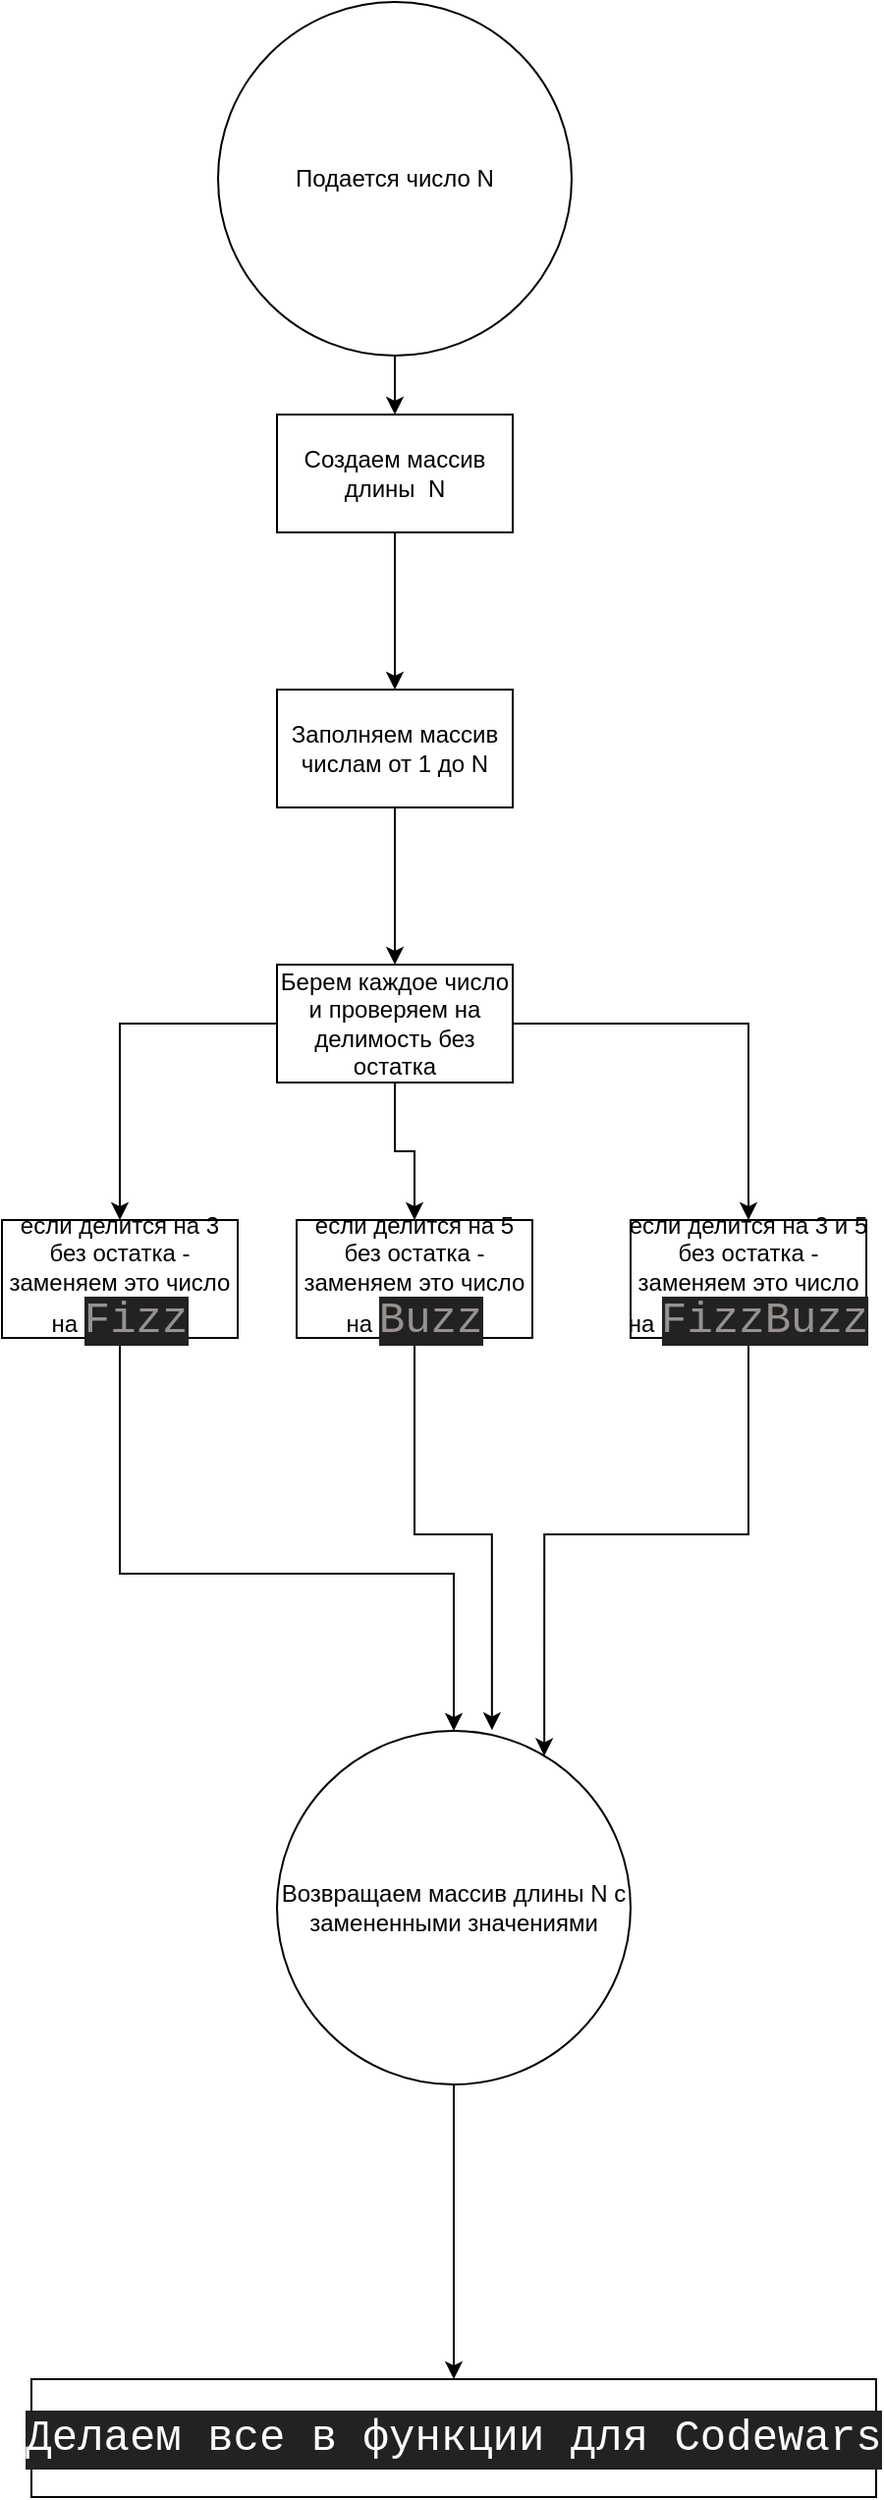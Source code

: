 <mxfile version="13.10.0" type="embed">
    <diagram id="s-4EpxlCK66eqsQFJSC4" name="Страница 1">
        <mxGraphModel dx="957" dy="676" grid="1" gridSize="10" guides="1" tooltips="1" connect="1" arrows="1" fold="1" page="1" pageScale="1" pageWidth="200000" pageHeight="200000" math="0" shadow="0">
            <root>
                <mxCell id="0"/>
                <mxCell id="1" parent="0"/>
                <mxCell id="6" value="" style="edgeStyle=orthogonalEdgeStyle;rounded=0;orthogonalLoop=1;jettySize=auto;html=1;" parent="1" source="2" target="5" edge="1">
                    <mxGeometry relative="1" as="geometry"/>
                </mxCell>
                <mxCell id="2" value="Подается число N" style="ellipse;whiteSpace=wrap;html=1;aspect=fixed;" parent="1" vertex="1">
                    <mxGeometry x="710" y="190" width="180" height="180" as="geometry"/>
                </mxCell>
                <mxCell id="23" value="" style="edgeStyle=orthogonalEdgeStyle;rounded=0;orthogonalLoop=1;jettySize=auto;html=1;" edge="1" parent="1" source="4" target="22">
                    <mxGeometry relative="1" as="geometry"/>
                </mxCell>
                <mxCell id="4" value="Возвращаем массив длины N с замененными значениями" style="ellipse;whiteSpace=wrap;html=1;aspect=fixed;" parent="1" vertex="1">
                    <mxGeometry x="740" y="1070" width="180" height="180" as="geometry"/>
                </mxCell>
                <mxCell id="8" value="" style="edgeStyle=orthogonalEdgeStyle;rounded=0;orthogonalLoop=1;jettySize=auto;html=1;" parent="1" source="5" target="7" edge="1">
                    <mxGeometry relative="1" as="geometry"/>
                </mxCell>
                <mxCell id="5" value="Создаем массив длины&amp;nbsp; N" style="whiteSpace=wrap;html=1;" parent="1" vertex="1">
                    <mxGeometry x="740" y="400" width="120" height="60" as="geometry"/>
                </mxCell>
                <mxCell id="10" value="" style="edgeStyle=orthogonalEdgeStyle;rounded=0;orthogonalLoop=1;jettySize=auto;html=1;" parent="1" source="7" target="9" edge="1">
                    <mxGeometry relative="1" as="geometry"/>
                </mxCell>
                <mxCell id="7" value="Заполняем массив числам от 1 до N" style="whiteSpace=wrap;html=1;" parent="1" vertex="1">
                    <mxGeometry x="740" y="540" width="120" height="60" as="geometry"/>
                </mxCell>
                <mxCell id="12" value="" style="edgeStyle=orthogonalEdgeStyle;rounded=0;orthogonalLoop=1;jettySize=auto;html=1;" edge="1" parent="1" source="9" target="11">
                    <mxGeometry relative="1" as="geometry"/>
                </mxCell>
                <mxCell id="14" style="edgeStyle=orthogonalEdgeStyle;rounded=0;orthogonalLoop=1;jettySize=auto;html=1;" edge="1" parent="1" source="9" target="13">
                    <mxGeometry relative="1" as="geometry"/>
                </mxCell>
                <mxCell id="17" style="edgeStyle=orthogonalEdgeStyle;rounded=0;orthogonalLoop=1;jettySize=auto;html=1;" edge="1" parent="1" source="9" target="15">
                    <mxGeometry relative="1" as="geometry"/>
                </mxCell>
                <mxCell id="9" value="Берем каждое число и проверяем на делимость без остатка" style="whiteSpace=wrap;html=1;" parent="1" vertex="1">
                    <mxGeometry x="740" y="680" width="120" height="60" as="geometry"/>
                </mxCell>
                <mxCell id="19" style="edgeStyle=orthogonalEdgeStyle;rounded=0;orthogonalLoop=1;jettySize=auto;html=1;" edge="1" parent="1" source="11" target="4">
                    <mxGeometry relative="1" as="geometry">
                        <Array as="points">
                            <mxPoint x="660" y="990"/>
                            <mxPoint x="830" y="990"/>
                        </Array>
                    </mxGeometry>
                </mxCell>
                <mxCell id="11" value="если делится на 3 без остатка - заменяем это число на&amp;nbsp;&lt;span style=&quot;color: rgb(151 , 145 , 143) ; background-color: rgb(34 , 34 , 34) ; font-family: &amp;#34;consolas&amp;#34; , &amp;#34;courier new&amp;#34; , monospace ; font-size: 22px&quot;&gt;Fizz&lt;/span&gt;" style="whiteSpace=wrap;html=1;" vertex="1" parent="1">
                    <mxGeometry x="600" y="810" width="120" height="60" as="geometry"/>
                </mxCell>
                <mxCell id="20" style="edgeStyle=orthogonalEdgeStyle;rounded=0;orthogonalLoop=1;jettySize=auto;html=1;entryX=0.608;entryY=-0.002;entryDx=0;entryDy=0;entryPerimeter=0;" edge="1" parent="1" source="13" target="4">
                    <mxGeometry relative="1" as="geometry"/>
                </mxCell>
                <mxCell id="13" value="если делится на 5 без остатка - заменяем это число на&amp;nbsp;&lt;span style=&quot;color: rgb(151 , 145 , 143) ; background-color: rgb(34 , 34 , 34) ; font-family: &amp;#34;consolas&amp;#34; , &amp;#34;courier new&amp;#34; , monospace ; font-size: 22px&quot;&gt;Buzz&lt;/span&gt;" style="whiteSpace=wrap;html=1;" vertex="1" parent="1">
                    <mxGeometry x="750" y="810" width="120" height="60" as="geometry"/>
                </mxCell>
                <mxCell id="21" style="edgeStyle=orthogonalEdgeStyle;rounded=0;orthogonalLoop=1;jettySize=auto;html=1;entryX=0.756;entryY=0.071;entryDx=0;entryDy=0;entryPerimeter=0;" edge="1" parent="1" source="15" target="4">
                    <mxGeometry relative="1" as="geometry"/>
                </mxCell>
                <mxCell id="15" value="если делится на 3 и 5 без остатка - заменяем это число на&amp;nbsp;&lt;span style=&quot;color: rgb(151 , 145 , 143) ; background-color: rgb(34 , 34 , 34) ; font-family: &amp;#34;consolas&amp;#34; , &amp;#34;courier new&amp;#34; , monospace ; font-size: 22px&quot;&gt;FizzBuzz&lt;/span&gt;" style="whiteSpace=wrap;html=1;" vertex="1" parent="1">
                    <mxGeometry x="920" y="810" width="120" height="60" as="geometry"/>
                </mxCell>
                <mxCell id="22" value="&lt;div style=&quot;color: rgb(253 , 253 , 253) ; background-color: rgb(34 , 34 , 34) ; font-family: &amp;#34;consolas&amp;#34; , &amp;#34;courier new&amp;#34; , monospace ; font-size: 22px ; line-height: 30px&quot;&gt;&lt;div style=&quot;line-height: 30px&quot;&gt;Делаем&amp;nbsp;все&amp;nbsp;в&amp;nbsp;функции&amp;nbsp;для&amp;nbsp;Codewars&lt;/div&gt;&lt;/div&gt;" style="whiteSpace=wrap;html=1;" vertex="1" parent="1">
                    <mxGeometry x="615" y="1400" width="430" height="60" as="geometry"/>
                </mxCell>
            </root>
        </mxGraphModel>
    </diagram>
</mxfile>